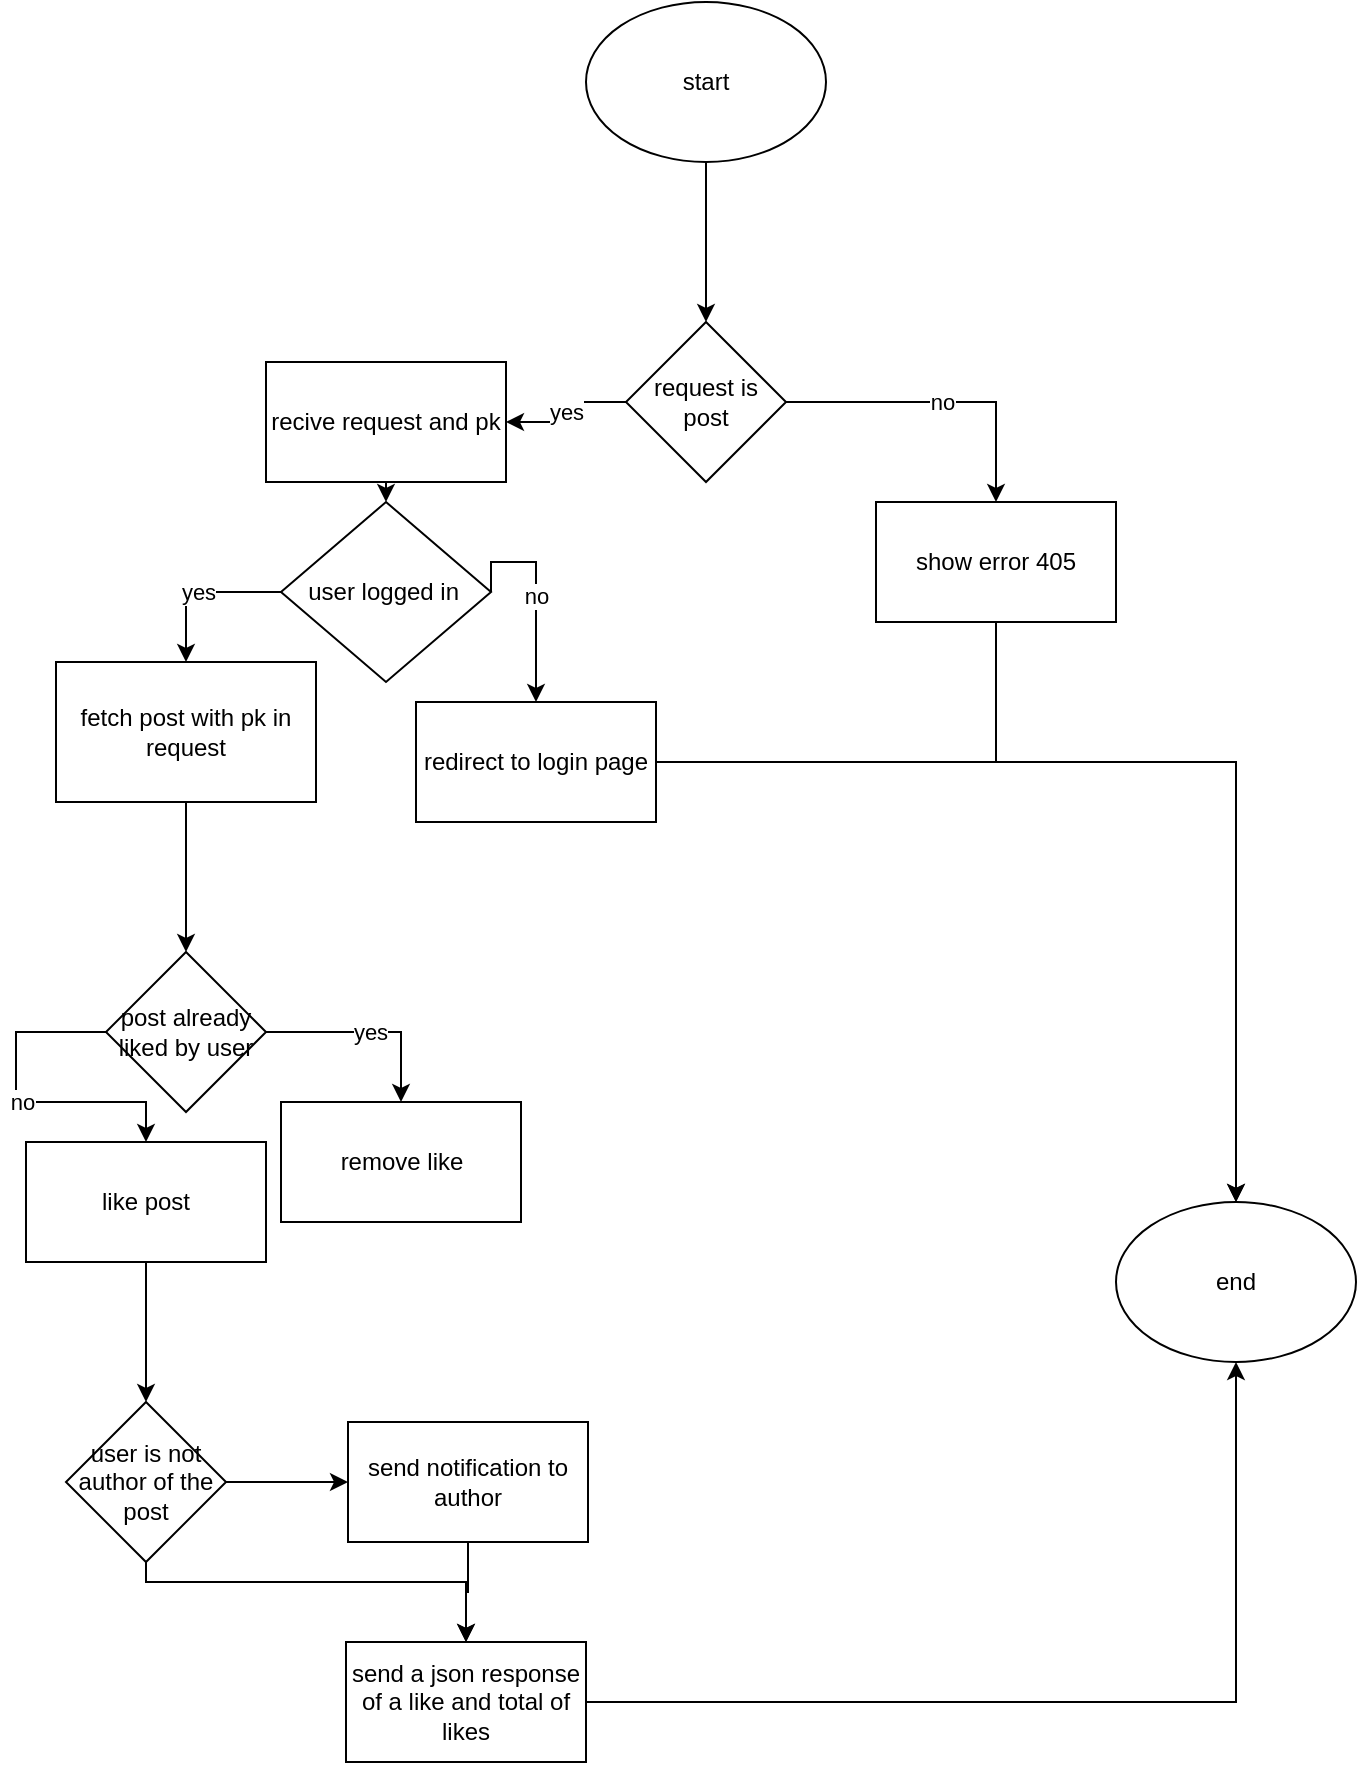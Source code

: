 <mxfile version="24.0.4" type="device">
  <diagram name="Page-1" id="cWR2kvsjqK5DnU9BWyxh">
    <mxGraphModel dx="1276" dy="606" grid="1" gridSize="10" guides="1" tooltips="1" connect="1" arrows="1" fold="1" page="1" pageScale="1" pageWidth="850" pageHeight="1100" math="0" shadow="0">
      <root>
        <mxCell id="0" />
        <mxCell id="1" parent="0" />
        <mxCell id="gkCFAGQzwn8Dh7KJZnO2-1" value="end" style="ellipse;whiteSpace=wrap;html=1;" parent="1" vertex="1">
          <mxGeometry x="570" y="650" width="120" height="80" as="geometry" />
        </mxCell>
        <mxCell id="eFJ6BfpcOYjPyOKg-Fnb-2" value="" style="edgeStyle=orthogonalEdgeStyle;rounded=0;orthogonalLoop=1;jettySize=auto;html=1;" parent="1" source="gkCFAGQzwn8Dh7KJZnO2-2" target="eFJ6BfpcOYjPyOKg-Fnb-1" edge="1">
          <mxGeometry relative="1" as="geometry" />
        </mxCell>
        <mxCell id="gkCFAGQzwn8Dh7KJZnO2-2" value="start" style="ellipse;whiteSpace=wrap;html=1;" parent="1" vertex="1">
          <mxGeometry x="305" y="50" width="120" height="80" as="geometry" />
        </mxCell>
        <mxCell id="eFJ6BfpcOYjPyOKg-Fnb-8" value="" style="edgeStyle=orthogonalEdgeStyle;rounded=0;orthogonalLoop=1;jettySize=auto;html=1;" parent="1" source="gkCFAGQzwn8Dh7KJZnO2-3" target="eFJ6BfpcOYjPyOKg-Fnb-7" edge="1">
          <mxGeometry relative="1" as="geometry" />
        </mxCell>
        <mxCell id="gkCFAGQzwn8Dh7KJZnO2-3" value="fetch post with pk in request" style="whiteSpace=wrap;html=1;" parent="1" vertex="1">
          <mxGeometry x="40" y="380" width="130" height="70" as="geometry" />
        </mxCell>
        <mxCell id="gkCFAGQzwn8Dh7KJZnO2-25" style="edgeStyle=orthogonalEdgeStyle;rounded=0;orthogonalLoop=1;jettySize=auto;html=1;exitX=0.5;exitY=1;exitDx=0;exitDy=0;entryX=0.5;entryY=0;entryDx=0;entryDy=0;" parent="1" source="gkCFAGQzwn8Dh7KJZnO2-11" target="gkCFAGQzwn8Dh7KJZnO2-17" edge="1">
          <mxGeometry relative="1" as="geometry" />
        </mxCell>
        <mxCell id="gkCFAGQzwn8Dh7KJZnO2-11" value="recive request and pk" style="whiteSpace=wrap;html=1;" parent="1" vertex="1">
          <mxGeometry x="145" y="230" width="120" height="60" as="geometry" />
        </mxCell>
        <mxCell id="gkCFAGQzwn8Dh7KJZnO2-23" value="no" style="edgeStyle=orthogonalEdgeStyle;rounded=0;orthogonalLoop=1;jettySize=auto;html=1;exitX=1;exitY=0.5;exitDx=0;exitDy=0;" parent="1" source="gkCFAGQzwn8Dh7KJZnO2-17" target="gkCFAGQzwn8Dh7KJZnO2-20" edge="1">
          <mxGeometry relative="1" as="geometry">
            <Array as="points">
              <mxPoint x="258" y="330" />
              <mxPoint x="280" y="330" />
            </Array>
          </mxGeometry>
        </mxCell>
        <mxCell id="gkCFAGQzwn8Dh7KJZnO2-26" value="yes" style="edgeStyle=orthogonalEdgeStyle;rounded=0;orthogonalLoop=1;jettySize=auto;html=1;exitX=0;exitY=0.5;exitDx=0;exitDy=0;entryX=0.5;entryY=0;entryDx=0;entryDy=0;" parent="1" source="gkCFAGQzwn8Dh7KJZnO2-17" target="gkCFAGQzwn8Dh7KJZnO2-3" edge="1">
          <mxGeometry relative="1" as="geometry" />
        </mxCell>
        <mxCell id="gkCFAGQzwn8Dh7KJZnO2-17" value="user logged in&amp;nbsp;" style="rhombus;whiteSpace=wrap;html=1;" parent="1" vertex="1">
          <mxGeometry x="152.5" y="300" width="105" height="90" as="geometry" />
        </mxCell>
        <mxCell id="gkCFAGQzwn8Dh7KJZnO2-22" style="edgeStyle=orthogonalEdgeStyle;rounded=0;orthogonalLoop=1;jettySize=auto;html=1;entryX=0.5;entryY=0;entryDx=0;entryDy=0;" parent="1" source="gkCFAGQzwn8Dh7KJZnO2-20" target="gkCFAGQzwn8Dh7KJZnO2-1" edge="1">
          <mxGeometry relative="1" as="geometry" />
        </mxCell>
        <mxCell id="gkCFAGQzwn8Dh7KJZnO2-20" value="redirect to login page" style="whiteSpace=wrap;html=1;" parent="1" vertex="1">
          <mxGeometry x="220" y="400" width="120" height="60" as="geometry" />
        </mxCell>
        <mxCell id="eFJ6BfpcOYjPyOKg-Fnb-3" value="yes" style="edgeStyle=orthogonalEdgeStyle;rounded=0;orthogonalLoop=1;jettySize=auto;html=1;" parent="1" source="eFJ6BfpcOYjPyOKg-Fnb-1" target="gkCFAGQzwn8Dh7KJZnO2-11" edge="1">
          <mxGeometry relative="1" as="geometry" />
        </mxCell>
        <mxCell id="eFJ6BfpcOYjPyOKg-Fnb-5" value="no" style="edgeStyle=orthogonalEdgeStyle;rounded=0;orthogonalLoop=1;jettySize=auto;html=1;" parent="1" source="eFJ6BfpcOYjPyOKg-Fnb-1" target="eFJ6BfpcOYjPyOKg-Fnb-4" edge="1">
          <mxGeometry relative="1" as="geometry" />
        </mxCell>
        <mxCell id="eFJ6BfpcOYjPyOKg-Fnb-1" value="request is post" style="rhombus;whiteSpace=wrap;html=1;" parent="1" vertex="1">
          <mxGeometry x="325" y="210" width="80" height="80" as="geometry" />
        </mxCell>
        <mxCell id="eFJ6BfpcOYjPyOKg-Fnb-23" style="edgeStyle=orthogonalEdgeStyle;rounded=0;orthogonalLoop=1;jettySize=auto;html=1;exitX=0.5;exitY=1;exitDx=0;exitDy=0;entryX=0.5;entryY=0;entryDx=0;entryDy=0;" parent="1" source="eFJ6BfpcOYjPyOKg-Fnb-4" target="gkCFAGQzwn8Dh7KJZnO2-1" edge="1">
          <mxGeometry relative="1" as="geometry">
            <Array as="points">
              <mxPoint x="510" y="430" />
              <mxPoint x="630" y="430" />
            </Array>
          </mxGeometry>
        </mxCell>
        <mxCell id="eFJ6BfpcOYjPyOKg-Fnb-4" value="show error 405" style="whiteSpace=wrap;html=1;" parent="1" vertex="1">
          <mxGeometry x="450" y="300" width="120" height="60" as="geometry" />
        </mxCell>
        <mxCell id="eFJ6BfpcOYjPyOKg-Fnb-13" value="yes" style="edgeStyle=orthogonalEdgeStyle;rounded=0;orthogonalLoop=1;jettySize=auto;html=1;exitX=1;exitY=0.5;exitDx=0;exitDy=0;entryX=0.5;entryY=0;entryDx=0;entryDy=0;" parent="1" source="eFJ6BfpcOYjPyOKg-Fnb-7" target="eFJ6BfpcOYjPyOKg-Fnb-9" edge="1">
          <mxGeometry relative="1" as="geometry" />
        </mxCell>
        <mxCell id="eFJ6BfpcOYjPyOKg-Fnb-14" value="no" style="edgeStyle=orthogonalEdgeStyle;rounded=0;orthogonalLoop=1;jettySize=auto;html=1;exitX=0;exitY=0.5;exitDx=0;exitDy=0;entryX=0.5;entryY=0;entryDx=0;entryDy=0;" parent="1" source="eFJ6BfpcOYjPyOKg-Fnb-7" target="eFJ6BfpcOYjPyOKg-Fnb-11" edge="1">
          <mxGeometry relative="1" as="geometry">
            <Array as="points">
              <mxPoint x="20" y="565" />
              <mxPoint x="20" y="600" />
              <mxPoint x="85" y="600" />
            </Array>
          </mxGeometry>
        </mxCell>
        <mxCell id="eFJ6BfpcOYjPyOKg-Fnb-7" value="post already liked by user" style="rhombus;whiteSpace=wrap;html=1;" parent="1" vertex="1">
          <mxGeometry x="65" y="525" width="80" height="80" as="geometry" />
        </mxCell>
        <mxCell id="eFJ6BfpcOYjPyOKg-Fnb-9" value="remove like" style="whiteSpace=wrap;html=1;" parent="1" vertex="1">
          <mxGeometry x="152.5" y="600" width="120" height="60" as="geometry" />
        </mxCell>
        <mxCell id="eFJ6BfpcOYjPyOKg-Fnb-16" value="" style="edgeStyle=orthogonalEdgeStyle;rounded=0;orthogonalLoop=1;jettySize=auto;html=1;" parent="1" source="eFJ6BfpcOYjPyOKg-Fnb-11" target="eFJ6BfpcOYjPyOKg-Fnb-15" edge="1">
          <mxGeometry relative="1" as="geometry" />
        </mxCell>
        <mxCell id="eFJ6BfpcOYjPyOKg-Fnb-11" value="like post" style="whiteSpace=wrap;html=1;" parent="1" vertex="1">
          <mxGeometry x="25" y="620" width="120" height="60" as="geometry" />
        </mxCell>
        <mxCell id="eFJ6BfpcOYjPyOKg-Fnb-18" value="" style="edgeStyle=orthogonalEdgeStyle;rounded=0;orthogonalLoop=1;jettySize=auto;html=1;" parent="1" source="eFJ6BfpcOYjPyOKg-Fnb-15" target="eFJ6BfpcOYjPyOKg-Fnb-17" edge="1">
          <mxGeometry relative="1" as="geometry" />
        </mxCell>
        <mxCell id="eFJ6BfpcOYjPyOKg-Fnb-20" value="" style="edgeStyle=orthogonalEdgeStyle;rounded=0;orthogonalLoop=1;jettySize=auto;html=1;" parent="1" source="eFJ6BfpcOYjPyOKg-Fnb-15" target="eFJ6BfpcOYjPyOKg-Fnb-19" edge="1">
          <mxGeometry relative="1" as="geometry">
            <Array as="points">
              <mxPoint x="85" y="840" />
              <mxPoint x="245" y="840" />
            </Array>
          </mxGeometry>
        </mxCell>
        <mxCell id="eFJ6BfpcOYjPyOKg-Fnb-15" value="user is not author of the post" style="rhombus;whiteSpace=wrap;html=1;" parent="1" vertex="1">
          <mxGeometry x="45" y="750" width="80" height="80" as="geometry" />
        </mxCell>
        <mxCell id="eFJ6BfpcOYjPyOKg-Fnb-21" value="" style="edgeStyle=orthogonalEdgeStyle;rounded=0;orthogonalLoop=1;jettySize=auto;html=1;" parent="1" source="eFJ6BfpcOYjPyOKg-Fnb-17" target="eFJ6BfpcOYjPyOKg-Fnb-19" edge="1">
          <mxGeometry relative="1" as="geometry" />
        </mxCell>
        <mxCell id="eFJ6BfpcOYjPyOKg-Fnb-17" value="send notification to author" style="whiteSpace=wrap;html=1;" parent="1" vertex="1">
          <mxGeometry x="186" y="760" width="120" height="60" as="geometry" />
        </mxCell>
        <mxCell id="eFJ6BfpcOYjPyOKg-Fnb-22" style="edgeStyle=orthogonalEdgeStyle;rounded=0;orthogonalLoop=1;jettySize=auto;html=1;exitX=1;exitY=0.5;exitDx=0;exitDy=0;" parent="1" source="eFJ6BfpcOYjPyOKg-Fnb-19" target="gkCFAGQzwn8Dh7KJZnO2-1" edge="1">
          <mxGeometry relative="1" as="geometry" />
        </mxCell>
        <mxCell id="eFJ6BfpcOYjPyOKg-Fnb-19" value="send a json response of a like and total of likes" style="whiteSpace=wrap;html=1;" parent="1" vertex="1">
          <mxGeometry x="185" y="870" width="120" height="60" as="geometry" />
        </mxCell>
      </root>
    </mxGraphModel>
  </diagram>
</mxfile>
